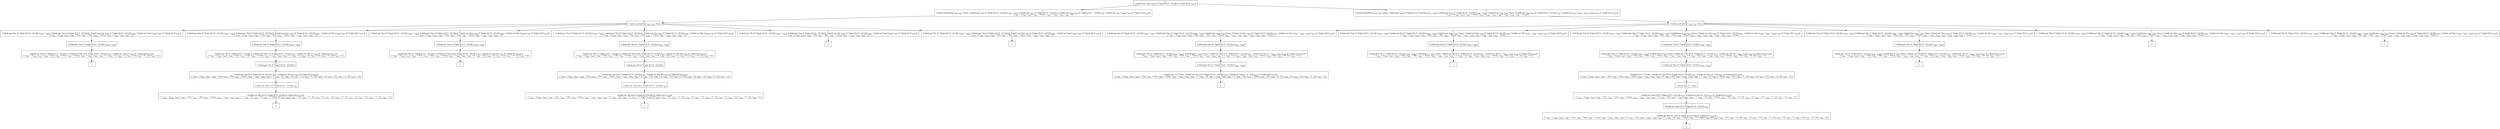digraph {
    graph [rankdir=TB
          ,bgcolor=transparent];
    node [shape=box
         ,fillcolor=white
         ,style=filled];
    0 [label=<O <BR/> Unfold one_step v<SUB>394</SUB> (C Triple [[1] 0 : [2] []]) (C Triple [[] [] v<SUB>437</SUB>])>];
    1 [label=<C <BR/> Unfold notEqStick v<SUB>440</SUB> v<SUB>441</SUB> Trueo, Unfold get v<SUB>440</SUB> (C Triple [[1] 0 : [2] []]) (v<SUB>444</SUB> : v<SUB>445</SUB>), Unfold get v<SUB>441</SUB> (C Triple [[1] 0 : [2] []]) [], Unfold set v<SUB>440</SUB> v<SUB>445</SUB> (C Triple [[1] 0 : [2] []]) v<SUB>447</SUB>, Unfold set v<SUB>441</SUB> [v<SUB>444</SUB>] v<SUB>447</SUB> (C Triple [[] [] v<SUB>437</SUB>]) <BR/>  [ v<SUB>394</SUB> &rarr; (v<SUB>440</SUB>, v<SUB>441</SUB>), v<SUB>442</SUB> &rarr; Trueo, v<SUB>443</SUB> &rarr; v<SUB>444</SUB> : v<SUB>445</SUB>, v<SUB>446</SUB> &rarr; [] ] >];
    2 [label=<C <BR/> Unfold notEqStick v<SUB>440</SUB> v<SUB>441</SUB> Trueo, Unfold get v<SUB>440</SUB> (C Triple [[1] 0 : [2] []]) (v<SUB>444</SUB> : v<SUB>445</SUB>), Unfold get v<SUB>441</SUB> (C Triple [[1] 0 : [2] []]) (v<SUB>448</SUB> : v<SUB>449</SUB>), Unfold less v<SUB>444</SUB> v<SUB>448</SUB> Trueo, Unfold set v<SUB>440</SUB> v<SUB>445</SUB> (C Triple [[1] 0 : [2] []]) v<SUB>451</SUB>, Unfold set v<SUB>441</SUB> (v<SUB>444</SUB> : v<SUB>448</SUB> : v<SUB>449</SUB>) v<SUB>451</SUB> (C Triple [[] [] v<SUB>437</SUB>]) <BR/>  [ v<SUB>394</SUB> &rarr; (v<SUB>440</SUB>, v<SUB>441</SUB>), v<SUB>442</SUB> &rarr; Trueo, v<SUB>443</SUB> &rarr; v<SUB>444</SUB> : v<SUB>445</SUB>, v<SUB>446</SUB> &rarr; v<SUB>448</SUB> : v<SUB>449</SUB>, v<SUB>450</SUB> &rarr; Trueo ] >];
    3 [label=<O <BR/> Unfold notEqStick v<SUB>440</SUB> v<SUB>441</SUB> Trueo>];
    4 [label=<C <BR/> Unfold get One (C Triple [[1] 0 : [2] []]) (v<SUB>444</SUB> : v<SUB>445</SUB>), Unfold get Two (C Triple [[1] 0 : [2] []]) [], Unfold set One v<SUB>445</SUB> (C Triple [[1] 0 : [2] []]) v<SUB>447</SUB>, Unfold set Two [v<SUB>444</SUB>] v<SUB>447</SUB> (C Triple [[] [] v<SUB>437</SUB>]) <BR/>  [ v<SUB>394</SUB> &rarr; (v<SUB>440</SUB>, v<SUB>441</SUB>), v<SUB>440</SUB> &rarr; One, v<SUB>441</SUB> &rarr; Two, v<SUB>442</SUB> &rarr; Trueo, v<SUB>443</SUB> &rarr; v<SUB>444</SUB> : v<SUB>445</SUB>, v<SUB>446</SUB> &rarr; [] ] >];
    5 [label=<C <BR/> Unfold get One (C Triple [[1] 0 : [2] []]) (v<SUB>444</SUB> : v<SUB>445</SUB>), Unfold get Thr (C Triple [[1] 0 : [2] []]) [], Unfold set One v<SUB>445</SUB> (C Triple [[1] 0 : [2] []]) v<SUB>447</SUB>, Unfold set Thr [v<SUB>444</SUB>] v<SUB>447</SUB> (C Triple [[] [] v<SUB>437</SUB>]) <BR/>  [ v<SUB>394</SUB> &rarr; (v<SUB>440</SUB>, v<SUB>441</SUB>), v<SUB>440</SUB> &rarr; One, v<SUB>441</SUB> &rarr; Thr, v<SUB>442</SUB> &rarr; Trueo, v<SUB>443</SUB> &rarr; v<SUB>444</SUB> : v<SUB>445</SUB>, v<SUB>446</SUB> &rarr; [] ] >];
    6 [label=<C <BR/> Unfold get Two (C Triple [[1] 0 : [2] []]) (v<SUB>444</SUB> : v<SUB>445</SUB>), Unfold get One (C Triple [[1] 0 : [2] []]) [], Unfold set Two v<SUB>445</SUB> (C Triple [[1] 0 : [2] []]) v<SUB>447</SUB>, Unfold set One [v<SUB>444</SUB>] v<SUB>447</SUB> (C Triple [[] [] v<SUB>437</SUB>]) <BR/>  [ v<SUB>394</SUB> &rarr; (v<SUB>440</SUB>, v<SUB>441</SUB>), v<SUB>440</SUB> &rarr; Two, v<SUB>441</SUB> &rarr; One, v<SUB>442</SUB> &rarr; Trueo, v<SUB>443</SUB> &rarr; v<SUB>444</SUB> : v<SUB>445</SUB>, v<SUB>446</SUB> &rarr; [] ] >];
    7 [label=<C <BR/> Unfold get Two (C Triple [[1] 0 : [2] []]) (v<SUB>444</SUB> : v<SUB>445</SUB>), Unfold get Thr (C Triple [[1] 0 : [2] []]) [], Unfold set Two v<SUB>445</SUB> (C Triple [[1] 0 : [2] []]) v<SUB>447</SUB>, Unfold set Thr [v<SUB>444</SUB>] v<SUB>447</SUB> (C Triple [[] [] v<SUB>437</SUB>]) <BR/>  [ v<SUB>394</SUB> &rarr; (v<SUB>440</SUB>, v<SUB>441</SUB>), v<SUB>440</SUB> &rarr; Two, v<SUB>441</SUB> &rarr; Thr, v<SUB>442</SUB> &rarr; Trueo, v<SUB>443</SUB> &rarr; v<SUB>444</SUB> : v<SUB>445</SUB>, v<SUB>446</SUB> &rarr; [] ] >];
    8 [label=<C <BR/> Unfold get Thr (C Triple [[1] 0 : [2] []]) (v<SUB>444</SUB> : v<SUB>445</SUB>), Unfold get One (C Triple [[1] 0 : [2] []]) [], Unfold set Thr v<SUB>445</SUB> (C Triple [[1] 0 : [2] []]) v<SUB>447</SUB>, Unfold set One [v<SUB>444</SUB>] v<SUB>447</SUB> (C Triple [[] [] v<SUB>437</SUB>]) <BR/>  [ v<SUB>394</SUB> &rarr; (v<SUB>440</SUB>, v<SUB>441</SUB>), v<SUB>440</SUB> &rarr; Thr, v<SUB>441</SUB> &rarr; One, v<SUB>442</SUB> &rarr; Trueo, v<SUB>443</SUB> &rarr; v<SUB>444</SUB> : v<SUB>445</SUB>, v<SUB>446</SUB> &rarr; [] ] >];
    9 [label=<C <BR/> Unfold get Thr (C Triple [[1] 0 : [2] []]) (v<SUB>444</SUB> : v<SUB>445</SUB>), Unfold get Two (C Triple [[1] 0 : [2] []]) [], Unfold set Thr v<SUB>445</SUB> (C Triple [[1] 0 : [2] []]) v<SUB>447</SUB>, Unfold set Two [v<SUB>444</SUB>] v<SUB>447</SUB> (C Triple [[] [] v<SUB>437</SUB>]) <BR/>  [ v<SUB>394</SUB> &rarr; (v<SUB>440</SUB>, v<SUB>441</SUB>), v<SUB>440</SUB> &rarr; Thr, v<SUB>441</SUB> &rarr; Two, v<SUB>442</SUB> &rarr; Trueo, v<SUB>443</SUB> &rarr; v<SUB>444</SUB> : v<SUB>445</SUB>, v<SUB>446</SUB> &rarr; [] ] >];
    10 [label=<O <BR/> Unfold get One (C Triple [[1] 0 : [2] []]) (v<SUB>444</SUB> : v<SUB>445</SUB>)>];
    11 [label=<C <BR/> Unfold get Two (C Triple [[1] 0 : [2] []]) [], Unfold set One [] (C Triple [[1] 0 : [2] []]) v<SUB>447</SUB>, Unfold set Two [1] v<SUB>447</SUB> (C Triple [[] [] v<SUB>437</SUB>]) <BR/>  [ v<SUB>394</SUB> &rarr; (v<SUB>440</SUB>, v<SUB>441</SUB>), v<SUB>440</SUB> &rarr; One, v<SUB>441</SUB> &rarr; Two, v<SUB>442</SUB> &rarr; Trueo, v<SUB>443</SUB> &rarr; v<SUB>444</SUB> : v<SUB>445</SUB>, v<SUB>444</SUB> &rarr; 1, v<SUB>445</SUB> &rarr; [], v<SUB>446</SUB> &rarr; [], v<SUB>452</SUB> &rarr; [1], v<SUB>453</SUB> &rarr; 0 : [2], v<SUB>454</SUB> &rarr; [] ] >];
    12 [label=<_|_>];
    13 [label=<O <BR/> Unfold get One (C Triple [[1] 0 : [2] []]) (v<SUB>444</SUB> : v<SUB>445</SUB>)>];
    14 [label=<C <BR/> Unfold get Thr (C Triple [[1] 0 : [2] []]) [], Unfold set One [] (C Triple [[1] 0 : [2] []]) v<SUB>447</SUB>, Unfold set Thr [1] v<SUB>447</SUB> (C Triple [[] [] v<SUB>437</SUB>]) <BR/>  [ v<SUB>394</SUB> &rarr; (v<SUB>440</SUB>, v<SUB>441</SUB>), v<SUB>440</SUB> &rarr; One, v<SUB>441</SUB> &rarr; Thr, v<SUB>442</SUB> &rarr; Trueo, v<SUB>443</SUB> &rarr; v<SUB>444</SUB> : v<SUB>445</SUB>, v<SUB>444</SUB> &rarr; 1, v<SUB>445</SUB> &rarr; [], v<SUB>446</SUB> &rarr; [], v<SUB>452</SUB> &rarr; [1], v<SUB>453</SUB> &rarr; 0 : [2], v<SUB>454</SUB> &rarr; [] ] >];
    15 [label=<O <BR/> Unfold get Thr (C Triple [[1] 0 : [2] []]) []>];
    16 [label=<C <BR/> Unfold set One [] (C Triple [[1] 0 : [2] []]) v<SUB>447</SUB>, Unfold set Thr [1] v<SUB>447</SUB> (C Triple [[] [] v<SUB>437</SUB>]) <BR/>  [ v<SUB>394</SUB> &rarr; (v<SUB>440</SUB>, v<SUB>441</SUB>), v<SUB>440</SUB> &rarr; One, v<SUB>441</SUB> &rarr; Thr, v<SUB>442</SUB> &rarr; Trueo, v<SUB>443</SUB> &rarr; v<SUB>444</SUB> : v<SUB>445</SUB>, v<SUB>444</SUB> &rarr; 1, v<SUB>445</SUB> &rarr; [], v<SUB>446</SUB> &rarr; [], v<SUB>452</SUB> &rarr; [1], v<SUB>453</SUB> &rarr; 0 : [2], v<SUB>454</SUB> &rarr; [], v<SUB>455</SUB> &rarr; [1], v<SUB>456</SUB> &rarr; 0 : [2], v<SUB>457</SUB> &rarr; [] ] >];
    17 [label=<O <BR/> Unfold set One [] (C Triple [[1] 0 : [2] []]) v<SUB>447</SUB>>];
    18 [label=<C <BR/> Unfold set Thr [1] (C Triple [[] 0 : [2] []]) (C Triple [[] [] v<SUB>437</SUB>]) <BR/>  [ v<SUB>394</SUB> &rarr; (v<SUB>440</SUB>, v<SUB>441</SUB>), v<SUB>440</SUB> &rarr; One, v<SUB>441</SUB> &rarr; Thr, v<SUB>442</SUB> &rarr; Trueo, v<SUB>443</SUB> &rarr; v<SUB>444</SUB> : v<SUB>445</SUB>, v<SUB>444</SUB> &rarr; 1, v<SUB>445</SUB> &rarr; [], v<SUB>446</SUB> &rarr; [], v<SUB>447</SUB> &rarr; C Triple [[] v<SUB>459</SUB> v<SUB>460</SUB>], v<SUB>452</SUB> &rarr; [1], v<SUB>453</SUB> &rarr; 0 : [2], v<SUB>454</SUB> &rarr; [], v<SUB>455</SUB> &rarr; [1], v<SUB>456</SUB> &rarr; 0 : [2], v<SUB>457</SUB> &rarr; [], v<SUB>458</SUB> &rarr; [1], v<SUB>459</SUB> &rarr; 0 : [2], v<SUB>460</SUB> &rarr; [] ] >];
    19 [label=<_|_>];
    20 [label=<O <BR/> Unfold get Two (C Triple [[1] 0 : [2] []]) (v<SUB>444</SUB> : v<SUB>445</SUB>)>];
    21 [label=<C <BR/> Unfold get One (C Triple [[1] 0 : [2] []]) [], Unfold set Two [2] (C Triple [[1] 0 : [2] []]) v<SUB>447</SUB>, Unfold set One [0] v<SUB>447</SUB> (C Triple [[] [] v<SUB>437</SUB>]) <BR/>  [ v<SUB>394</SUB> &rarr; (v<SUB>440</SUB>, v<SUB>441</SUB>), v<SUB>440</SUB> &rarr; Two, v<SUB>441</SUB> &rarr; One, v<SUB>442</SUB> &rarr; Trueo, v<SUB>443</SUB> &rarr; v<SUB>444</SUB> : v<SUB>445</SUB>, v<SUB>444</SUB> &rarr; 0, v<SUB>445</SUB> &rarr; [2], v<SUB>446</SUB> &rarr; [], v<SUB>452</SUB> &rarr; [1], v<SUB>453</SUB> &rarr; 0 : [2], v<SUB>454</SUB> &rarr; [] ] >];
    22 [label=<_|_>];
    23 [label=<O <BR/> Unfold get Two (C Triple [[1] 0 : [2] []]) (v<SUB>444</SUB> : v<SUB>445</SUB>)>];
    24 [label=<C <BR/> Unfold get Thr (C Triple [[1] 0 : [2] []]) [], Unfold set Two [2] (C Triple [[1] 0 : [2] []]) v<SUB>447</SUB>, Unfold set Thr [0] v<SUB>447</SUB> (C Triple [[] [] v<SUB>437</SUB>]) <BR/>  [ v<SUB>394</SUB> &rarr; (v<SUB>440</SUB>, v<SUB>441</SUB>), v<SUB>440</SUB> &rarr; Two, v<SUB>441</SUB> &rarr; Thr, v<SUB>442</SUB> &rarr; Trueo, v<SUB>443</SUB> &rarr; v<SUB>444</SUB> : v<SUB>445</SUB>, v<SUB>444</SUB> &rarr; 0, v<SUB>445</SUB> &rarr; [2], v<SUB>446</SUB> &rarr; [], v<SUB>452</SUB> &rarr; [1], v<SUB>453</SUB> &rarr; 0 : [2], v<SUB>454</SUB> &rarr; [] ] >];
    25 [label=<O <BR/> Unfold get Thr (C Triple [[1] 0 : [2] []]) []>];
    26 [label=<C <BR/> Unfold set Two [2] (C Triple [[1] 0 : [2] []]) v<SUB>447</SUB>, Unfold set Thr [0] v<SUB>447</SUB> (C Triple [[] [] v<SUB>437</SUB>]) <BR/>  [ v<SUB>394</SUB> &rarr; (v<SUB>440</SUB>, v<SUB>441</SUB>), v<SUB>440</SUB> &rarr; Two, v<SUB>441</SUB> &rarr; Thr, v<SUB>442</SUB> &rarr; Trueo, v<SUB>443</SUB> &rarr; v<SUB>444</SUB> : v<SUB>445</SUB>, v<SUB>444</SUB> &rarr; 0, v<SUB>445</SUB> &rarr; [2], v<SUB>446</SUB> &rarr; [], v<SUB>452</SUB> &rarr; [1], v<SUB>453</SUB> &rarr; 0 : [2], v<SUB>454</SUB> &rarr; [], v<SUB>455</SUB> &rarr; [1], v<SUB>456</SUB> &rarr; 0 : [2], v<SUB>457</SUB> &rarr; [] ] >];
    27 [label=<O <BR/> Unfold set Two [2] (C Triple [[1] 0 : [2] []]) v<SUB>447</SUB>>];
    28 [label=<C <BR/> Unfold set Thr [0] (C Triple [[1] [2] []]) (C Triple [[] [] v<SUB>437</SUB>]) <BR/>  [ v<SUB>394</SUB> &rarr; (v<SUB>440</SUB>, v<SUB>441</SUB>), v<SUB>440</SUB> &rarr; Two, v<SUB>441</SUB> &rarr; Thr, v<SUB>442</SUB> &rarr; Trueo, v<SUB>443</SUB> &rarr; v<SUB>444</SUB> : v<SUB>445</SUB>, v<SUB>444</SUB> &rarr; 0, v<SUB>445</SUB> &rarr; [2], v<SUB>446</SUB> &rarr; [], v<SUB>447</SUB> &rarr; C Triple [v<SUB>458</SUB> [2] v<SUB>460</SUB>], v<SUB>452</SUB> &rarr; [1], v<SUB>453</SUB> &rarr; 0 : [2], v<SUB>454</SUB> &rarr; [], v<SUB>455</SUB> &rarr; [1], v<SUB>456</SUB> &rarr; 0 : [2], v<SUB>457</SUB> &rarr; [], v<SUB>458</SUB> &rarr; [1], v<SUB>459</SUB> &rarr; 0 : [2], v<SUB>460</SUB> &rarr; [] ] >];
    29 [label=<_|_>];
    30 [label=<_|_>];
    31 [label=<_|_>];
    32 [label=<O <BR/> Unfold notEqStick v<SUB>440</SUB> v<SUB>441</SUB> Trueo>];
    33 [label=<C <BR/> Unfold get One (C Triple [[1] 0 : [2] []]) (v<SUB>444</SUB> : v<SUB>445</SUB>), Unfold get Two (C Triple [[1] 0 : [2] []]) (v<SUB>448</SUB> : v<SUB>449</SUB>), Unfold less v<SUB>444</SUB> v<SUB>448</SUB> Trueo, Unfold set One v<SUB>445</SUB> (C Triple [[1] 0 : [2] []]) v<SUB>451</SUB>, Unfold set Two (v<SUB>444</SUB> : v<SUB>448</SUB> : v<SUB>449</SUB>) v<SUB>451</SUB> (C Triple [[] [] v<SUB>437</SUB>]) <BR/>  [ v<SUB>394</SUB> &rarr; (v<SUB>440</SUB>, v<SUB>441</SUB>), v<SUB>440</SUB> &rarr; One, v<SUB>441</SUB> &rarr; Two, v<SUB>442</SUB> &rarr; Trueo, v<SUB>443</SUB> &rarr; v<SUB>444</SUB> : v<SUB>445</SUB>, v<SUB>446</SUB> &rarr; v<SUB>448</SUB> : v<SUB>449</SUB>, v<SUB>450</SUB> &rarr; Trueo ] >];
    34 [label=<C <BR/> Unfold get One (C Triple [[1] 0 : [2] []]) (v<SUB>444</SUB> : v<SUB>445</SUB>), Unfold get Thr (C Triple [[1] 0 : [2] []]) (v<SUB>448</SUB> : v<SUB>449</SUB>), Unfold less v<SUB>444</SUB> v<SUB>448</SUB> Trueo, Unfold set One v<SUB>445</SUB> (C Triple [[1] 0 : [2] []]) v<SUB>451</SUB>, Unfold set Thr (v<SUB>444</SUB> : v<SUB>448</SUB> : v<SUB>449</SUB>) v<SUB>451</SUB> (C Triple [[] [] v<SUB>437</SUB>]) <BR/>  [ v<SUB>394</SUB> &rarr; (v<SUB>440</SUB>, v<SUB>441</SUB>), v<SUB>440</SUB> &rarr; One, v<SUB>441</SUB> &rarr; Thr, v<SUB>442</SUB> &rarr; Trueo, v<SUB>443</SUB> &rarr; v<SUB>444</SUB> : v<SUB>445</SUB>, v<SUB>446</SUB> &rarr; v<SUB>448</SUB> : v<SUB>449</SUB>, v<SUB>450</SUB> &rarr; Trueo ] >];
    35 [label=<C <BR/> Unfold get Two (C Triple [[1] 0 : [2] []]) (v<SUB>444</SUB> : v<SUB>445</SUB>), Unfold get One (C Triple [[1] 0 : [2] []]) (v<SUB>448</SUB> : v<SUB>449</SUB>), Unfold less v<SUB>444</SUB> v<SUB>448</SUB> Trueo, Unfold set Two v<SUB>445</SUB> (C Triple [[1] 0 : [2] []]) v<SUB>451</SUB>, Unfold set One (v<SUB>444</SUB> : v<SUB>448</SUB> : v<SUB>449</SUB>) v<SUB>451</SUB> (C Triple [[] [] v<SUB>437</SUB>]) <BR/>  [ v<SUB>394</SUB> &rarr; (v<SUB>440</SUB>, v<SUB>441</SUB>), v<SUB>440</SUB> &rarr; Two, v<SUB>441</SUB> &rarr; One, v<SUB>442</SUB> &rarr; Trueo, v<SUB>443</SUB> &rarr; v<SUB>444</SUB> : v<SUB>445</SUB>, v<SUB>446</SUB> &rarr; v<SUB>448</SUB> : v<SUB>449</SUB>, v<SUB>450</SUB> &rarr; Trueo ] >];
    36 [label=<C <BR/> Unfold get Two (C Triple [[1] 0 : [2] []]) (v<SUB>444</SUB> : v<SUB>445</SUB>), Unfold get Thr (C Triple [[1] 0 : [2] []]) (v<SUB>448</SUB> : v<SUB>449</SUB>), Unfold less v<SUB>444</SUB> v<SUB>448</SUB> Trueo, Unfold set Two v<SUB>445</SUB> (C Triple [[1] 0 : [2] []]) v<SUB>451</SUB>, Unfold set Thr (v<SUB>444</SUB> : v<SUB>448</SUB> : v<SUB>449</SUB>) v<SUB>451</SUB> (C Triple [[] [] v<SUB>437</SUB>]) <BR/>  [ v<SUB>394</SUB> &rarr; (v<SUB>440</SUB>, v<SUB>441</SUB>), v<SUB>440</SUB> &rarr; Two, v<SUB>441</SUB> &rarr; Thr, v<SUB>442</SUB> &rarr; Trueo, v<SUB>443</SUB> &rarr; v<SUB>444</SUB> : v<SUB>445</SUB>, v<SUB>446</SUB> &rarr; v<SUB>448</SUB> : v<SUB>449</SUB>, v<SUB>450</SUB> &rarr; Trueo ] >];
    37 [label=<C <BR/> Unfold get Thr (C Triple [[1] 0 : [2] []]) (v<SUB>444</SUB> : v<SUB>445</SUB>), Unfold get One (C Triple [[1] 0 : [2] []]) (v<SUB>448</SUB> : v<SUB>449</SUB>), Unfold less v<SUB>444</SUB> v<SUB>448</SUB> Trueo, Unfold set Thr v<SUB>445</SUB> (C Triple [[1] 0 : [2] []]) v<SUB>451</SUB>, Unfold set One (v<SUB>444</SUB> : v<SUB>448</SUB> : v<SUB>449</SUB>) v<SUB>451</SUB> (C Triple [[] [] v<SUB>437</SUB>]) <BR/>  [ v<SUB>394</SUB> &rarr; (v<SUB>440</SUB>, v<SUB>441</SUB>), v<SUB>440</SUB> &rarr; Thr, v<SUB>441</SUB> &rarr; One, v<SUB>442</SUB> &rarr; Trueo, v<SUB>443</SUB> &rarr; v<SUB>444</SUB> : v<SUB>445</SUB>, v<SUB>446</SUB> &rarr; v<SUB>448</SUB> : v<SUB>449</SUB>, v<SUB>450</SUB> &rarr; Trueo ] >];
    38 [label=<C <BR/> Unfold get Thr (C Triple [[1] 0 : [2] []]) (v<SUB>444</SUB> : v<SUB>445</SUB>), Unfold get Two (C Triple [[1] 0 : [2] []]) (v<SUB>448</SUB> : v<SUB>449</SUB>), Unfold less v<SUB>444</SUB> v<SUB>448</SUB> Trueo, Unfold set Thr v<SUB>445</SUB> (C Triple [[1] 0 : [2] []]) v<SUB>451</SUB>, Unfold set Two (v<SUB>444</SUB> : v<SUB>448</SUB> : v<SUB>449</SUB>) v<SUB>451</SUB> (C Triple [[] [] v<SUB>437</SUB>]) <BR/>  [ v<SUB>394</SUB> &rarr; (v<SUB>440</SUB>, v<SUB>441</SUB>), v<SUB>440</SUB> &rarr; Thr, v<SUB>441</SUB> &rarr; Two, v<SUB>442</SUB> &rarr; Trueo, v<SUB>443</SUB> &rarr; v<SUB>444</SUB> : v<SUB>445</SUB>, v<SUB>446</SUB> &rarr; v<SUB>448</SUB> : v<SUB>449</SUB>, v<SUB>450</SUB> &rarr; Trueo ] >];
    39 [label=<O <BR/> Unfold get One (C Triple [[1] 0 : [2] []]) (v<SUB>444</SUB> : v<SUB>445</SUB>)>];
    40 [label=<C <BR/> Unfold get Two (C Triple [[1] 0 : [2] []]) (v<SUB>448</SUB> : v<SUB>449</SUB>), Unfold less 1 v<SUB>448</SUB> Trueo, Unfold set One [] (C Triple [[1] 0 : [2] []]) v<SUB>451</SUB>, Unfold set Two (1 : v<SUB>448</SUB> : v<SUB>449</SUB>) v<SUB>451</SUB> (C Triple [[] [] v<SUB>437</SUB>]) <BR/>  [ v<SUB>394</SUB> &rarr; (v<SUB>440</SUB>, v<SUB>441</SUB>), v<SUB>440</SUB> &rarr; One, v<SUB>441</SUB> &rarr; Two, v<SUB>442</SUB> &rarr; Trueo, v<SUB>443</SUB> &rarr; v<SUB>444</SUB> : v<SUB>445</SUB>, v<SUB>444</SUB> &rarr; 1, v<SUB>445</SUB> &rarr; [], v<SUB>446</SUB> &rarr; v<SUB>448</SUB> : v<SUB>449</SUB>, v<SUB>450</SUB> &rarr; Trueo, v<SUB>452</SUB> &rarr; [1], v<SUB>453</SUB> &rarr; 0 : [2], v<SUB>454</SUB> &rarr; [] ] >];
    41 [label=<O <BR/> Unfold get Two (C Triple [[1] 0 : [2] []]) (v<SUB>448</SUB> : v<SUB>449</SUB>)>];
    42 [label=<C <BR/> Unfold less 1 0 Trueo, Unfold set One [] (C Triple [[1] 0 : [2] []]) v<SUB>451</SUB>, Unfold set Two (1 : 0 : [2]) v<SUB>451</SUB> (C Triple [[] [] v<SUB>437</SUB>]) <BR/>  [ v<SUB>394</SUB> &rarr; (v<SUB>440</SUB>, v<SUB>441</SUB>), v<SUB>440</SUB> &rarr; One, v<SUB>441</SUB> &rarr; Two, v<SUB>442</SUB> &rarr; Trueo, v<SUB>443</SUB> &rarr; v<SUB>444</SUB> : v<SUB>445</SUB>, v<SUB>444</SUB> &rarr; 1, v<SUB>445</SUB> &rarr; [], v<SUB>446</SUB> &rarr; v<SUB>448</SUB> : v<SUB>449</SUB>, v<SUB>448</SUB> &rarr; 0, v<SUB>449</SUB> &rarr; [2], v<SUB>450</SUB> &rarr; Trueo, v<SUB>452</SUB> &rarr; [1], v<SUB>453</SUB> &rarr; 0 : [2], v<SUB>454</SUB> &rarr; [], v<SUB>455</SUB> &rarr; [1], v<SUB>456</SUB> &rarr; 0 : [2], v<SUB>457</SUB> &rarr; [] ] >];
    43 [label=<_|_>];
    44 [label=<O <BR/> Unfold get One (C Triple [[1] 0 : [2] []]) (v<SUB>444</SUB> : v<SUB>445</SUB>)>];
    45 [label=<C <BR/> Unfold get Thr (C Triple [[1] 0 : [2] []]) (v<SUB>448</SUB> : v<SUB>449</SUB>), Unfold less 1 v<SUB>448</SUB> Trueo, Unfold set One [] (C Triple [[1] 0 : [2] []]) v<SUB>451</SUB>, Unfold set Thr (1 : v<SUB>448</SUB> : v<SUB>449</SUB>) v<SUB>451</SUB> (C Triple [[] [] v<SUB>437</SUB>]) <BR/>  [ v<SUB>394</SUB> &rarr; (v<SUB>440</SUB>, v<SUB>441</SUB>), v<SUB>440</SUB> &rarr; One, v<SUB>441</SUB> &rarr; Thr, v<SUB>442</SUB> &rarr; Trueo, v<SUB>443</SUB> &rarr; v<SUB>444</SUB> : v<SUB>445</SUB>, v<SUB>444</SUB> &rarr; 1, v<SUB>445</SUB> &rarr; [], v<SUB>446</SUB> &rarr; v<SUB>448</SUB> : v<SUB>449</SUB>, v<SUB>450</SUB> &rarr; Trueo, v<SUB>452</SUB> &rarr; [1], v<SUB>453</SUB> &rarr; 0 : [2], v<SUB>454</SUB> &rarr; [] ] >];
    46 [label=<_|_>];
    47 [label=<O <BR/> Unfold get Two (C Triple [[1] 0 : [2] []]) (v<SUB>444</SUB> : v<SUB>445</SUB>)>];
    48 [label=<C <BR/> Unfold get One (C Triple [[1] 0 : [2] []]) (v<SUB>448</SUB> : v<SUB>449</SUB>), Unfold less 0 v<SUB>448</SUB> Trueo, Unfold set Two [2] (C Triple [[1] 0 : [2] []]) v<SUB>451</SUB>, Unfold set One (0 : v<SUB>448</SUB> : v<SUB>449</SUB>) v<SUB>451</SUB> (C Triple [[] [] v<SUB>437</SUB>]) <BR/>  [ v<SUB>394</SUB> &rarr; (v<SUB>440</SUB>, v<SUB>441</SUB>), v<SUB>440</SUB> &rarr; Two, v<SUB>441</SUB> &rarr; One, v<SUB>442</SUB> &rarr; Trueo, v<SUB>443</SUB> &rarr; v<SUB>444</SUB> : v<SUB>445</SUB>, v<SUB>444</SUB> &rarr; 0, v<SUB>445</SUB> &rarr; [2], v<SUB>446</SUB> &rarr; v<SUB>448</SUB> : v<SUB>449</SUB>, v<SUB>450</SUB> &rarr; Trueo, v<SUB>452</SUB> &rarr; [1], v<SUB>453</SUB> &rarr; 0 : [2], v<SUB>454</SUB> &rarr; [] ] >];
    49 [label=<O <BR/> Unfold get One (C Triple [[1] 0 : [2] []]) (v<SUB>448</SUB> : v<SUB>449</SUB>)>];
    50 [label=<C <BR/> Unfold less 0 1 Trueo, Unfold set Two [2] (C Triple [[1] 0 : [2] []]) v<SUB>451</SUB>, Unfold set One (0 : [1]) v<SUB>451</SUB> (C Triple [[] [] v<SUB>437</SUB>]) <BR/>  [ v<SUB>394</SUB> &rarr; (v<SUB>440</SUB>, v<SUB>441</SUB>), v<SUB>440</SUB> &rarr; Two, v<SUB>441</SUB> &rarr; One, v<SUB>442</SUB> &rarr; Trueo, v<SUB>443</SUB> &rarr; v<SUB>444</SUB> : v<SUB>445</SUB>, v<SUB>444</SUB> &rarr; 0, v<SUB>445</SUB> &rarr; [2], v<SUB>446</SUB> &rarr; v<SUB>448</SUB> : v<SUB>449</SUB>, v<SUB>448</SUB> &rarr; 1, v<SUB>449</SUB> &rarr; [], v<SUB>450</SUB> &rarr; Trueo, v<SUB>452</SUB> &rarr; [1], v<SUB>453</SUB> &rarr; 0 : [2], v<SUB>454</SUB> &rarr; [], v<SUB>455</SUB> &rarr; [1], v<SUB>456</SUB> &rarr; 0 : [2], v<SUB>457</SUB> &rarr; [] ] >];
    51 [label=<O <BR/> Unfold less 0 1 Trueo>];
    52 [label=<C <BR/> Unfold set Two [2] (C Triple [[1] 0 : [2] []]) v<SUB>451</SUB>, Unfold set One (0 : [1]) v<SUB>451</SUB> (C Triple [[] [] v<SUB>437</SUB>]) <BR/>  [ v<SUB>394</SUB> &rarr; (v<SUB>440</SUB>, v<SUB>441</SUB>), v<SUB>440</SUB> &rarr; Two, v<SUB>441</SUB> &rarr; One, v<SUB>442</SUB> &rarr; Trueo, v<SUB>443</SUB> &rarr; v<SUB>444</SUB> : v<SUB>445</SUB>, v<SUB>444</SUB> &rarr; 0, v<SUB>445</SUB> &rarr; [2], v<SUB>446</SUB> &rarr; v<SUB>448</SUB> : v<SUB>449</SUB>, v<SUB>448</SUB> &rarr; 1, v<SUB>449</SUB> &rarr; [], v<SUB>450</SUB> &rarr; Trueo, v<SUB>452</SUB> &rarr; [1], v<SUB>453</SUB> &rarr; 0 : [2], v<SUB>454</SUB> &rarr; [], v<SUB>455</SUB> &rarr; [1], v<SUB>456</SUB> &rarr; 0 : [2], v<SUB>457</SUB> &rarr; [], v<SUB>458</SUB> &rarr; 0 ] >];
    53 [label=<O <BR/> Unfold set Two [2] (C Triple [[1] 0 : [2] []]) v<SUB>451</SUB>>];
    54 [label=<C <BR/> Unfold set One (0 : [1]) (C Triple [[1] [2] []]) (C Triple [[] [] v<SUB>437</SUB>]) <BR/>  [ v<SUB>394</SUB> &rarr; (v<SUB>440</SUB>, v<SUB>441</SUB>), v<SUB>440</SUB> &rarr; Two, v<SUB>441</SUB> &rarr; One, v<SUB>442</SUB> &rarr; Trueo, v<SUB>443</SUB> &rarr; v<SUB>444</SUB> : v<SUB>445</SUB>, v<SUB>444</SUB> &rarr; 0, v<SUB>445</SUB> &rarr; [2], v<SUB>446</SUB> &rarr; v<SUB>448</SUB> : v<SUB>449</SUB>, v<SUB>448</SUB> &rarr; 1, v<SUB>449</SUB> &rarr; [], v<SUB>450</SUB> &rarr; Trueo, v<SUB>451</SUB> &rarr; C Triple [v<SUB>460</SUB> [2] v<SUB>462</SUB>], v<SUB>452</SUB> &rarr; [1], v<SUB>453</SUB> &rarr; 0 : [2], v<SUB>454</SUB> &rarr; [], v<SUB>455</SUB> &rarr; [1], v<SUB>456</SUB> &rarr; 0 : [2], v<SUB>457</SUB> &rarr; [], v<SUB>458</SUB> &rarr; 0, v<SUB>460</SUB> &rarr; [1], v<SUB>461</SUB> &rarr; 0 : [2], v<SUB>462</SUB> &rarr; [] ] >];
    55 [label=<_|_>];
    56 [label=<O <BR/> Unfold get Two (C Triple [[1] 0 : [2] []]) (v<SUB>444</SUB> : v<SUB>445</SUB>)>];
    57 [label=<C <BR/> Unfold get Thr (C Triple [[1] 0 : [2] []]) (v<SUB>448</SUB> : v<SUB>449</SUB>), Unfold less 0 v<SUB>448</SUB> Trueo, Unfold set Two [2] (C Triple [[1] 0 : [2] []]) v<SUB>451</SUB>, Unfold set Thr (0 : v<SUB>448</SUB> : v<SUB>449</SUB>) v<SUB>451</SUB> (C Triple [[] [] v<SUB>437</SUB>]) <BR/>  [ v<SUB>394</SUB> &rarr; (v<SUB>440</SUB>, v<SUB>441</SUB>), v<SUB>440</SUB> &rarr; Two, v<SUB>441</SUB> &rarr; Thr, v<SUB>442</SUB> &rarr; Trueo, v<SUB>443</SUB> &rarr; v<SUB>444</SUB> : v<SUB>445</SUB>, v<SUB>444</SUB> &rarr; 0, v<SUB>445</SUB> &rarr; [2], v<SUB>446</SUB> &rarr; v<SUB>448</SUB> : v<SUB>449</SUB>, v<SUB>450</SUB> &rarr; Trueo, v<SUB>452</SUB> &rarr; [1], v<SUB>453</SUB> &rarr; 0 : [2], v<SUB>454</SUB> &rarr; [] ] >];
    58 [label=<_|_>];
    59 [label=<_|_>];
    60 [label=<_|_>];
    0 -> 1 [label=""];
    0 -> 2 [label=""];
    1 -> 3 [label=""];
    2 -> 32 [label=""];
    3 -> 4 [label=""];
    3 -> 5 [label=""];
    3 -> 6 [label=""];
    3 -> 7 [label=""];
    3 -> 8 [label=""];
    3 -> 9 [label=""];
    4 -> 10 [label=""];
    5 -> 13 [label=""];
    6 -> 20 [label=""];
    7 -> 23 [label=""];
    8 -> 30 [label=""];
    9 -> 31 [label=""];
    10 -> 11 [label=""];
    11 -> 12 [label=""];
    13 -> 14 [label=""];
    14 -> 15 [label=""];
    15 -> 16 [label=""];
    16 -> 17 [label=""];
    17 -> 18 [label=""];
    18 -> 19 [label=""];
    20 -> 21 [label=""];
    21 -> 22 [label=""];
    23 -> 24 [label=""];
    24 -> 25 [label=""];
    25 -> 26 [label=""];
    26 -> 27 [label=""];
    27 -> 28 [label=""];
    28 -> 29 [label=""];
    32 -> 33 [label=""];
    32 -> 34 [label=""];
    32 -> 35 [label=""];
    32 -> 36 [label=""];
    32 -> 37 [label=""];
    32 -> 38 [label=""];
    33 -> 39 [label=""];
    34 -> 44 [label=""];
    35 -> 47 [label=""];
    36 -> 56 [label=""];
    37 -> 59 [label=""];
    38 -> 60 [label=""];
    39 -> 40 [label=""];
    40 -> 41 [label=""];
    41 -> 42 [label=""];
    42 -> 43 [label=""];
    44 -> 45 [label=""];
    45 -> 46 [label=""];
    47 -> 48 [label=""];
    48 -> 49 [label=""];
    49 -> 50 [label=""];
    50 -> 51 [label=""];
    51 -> 52 [label=""];
    52 -> 53 [label=""];
    53 -> 54 [label=""];
    54 -> 55 [label=""];
    56 -> 57 [label=""];
    57 -> 58 [label=""];
}